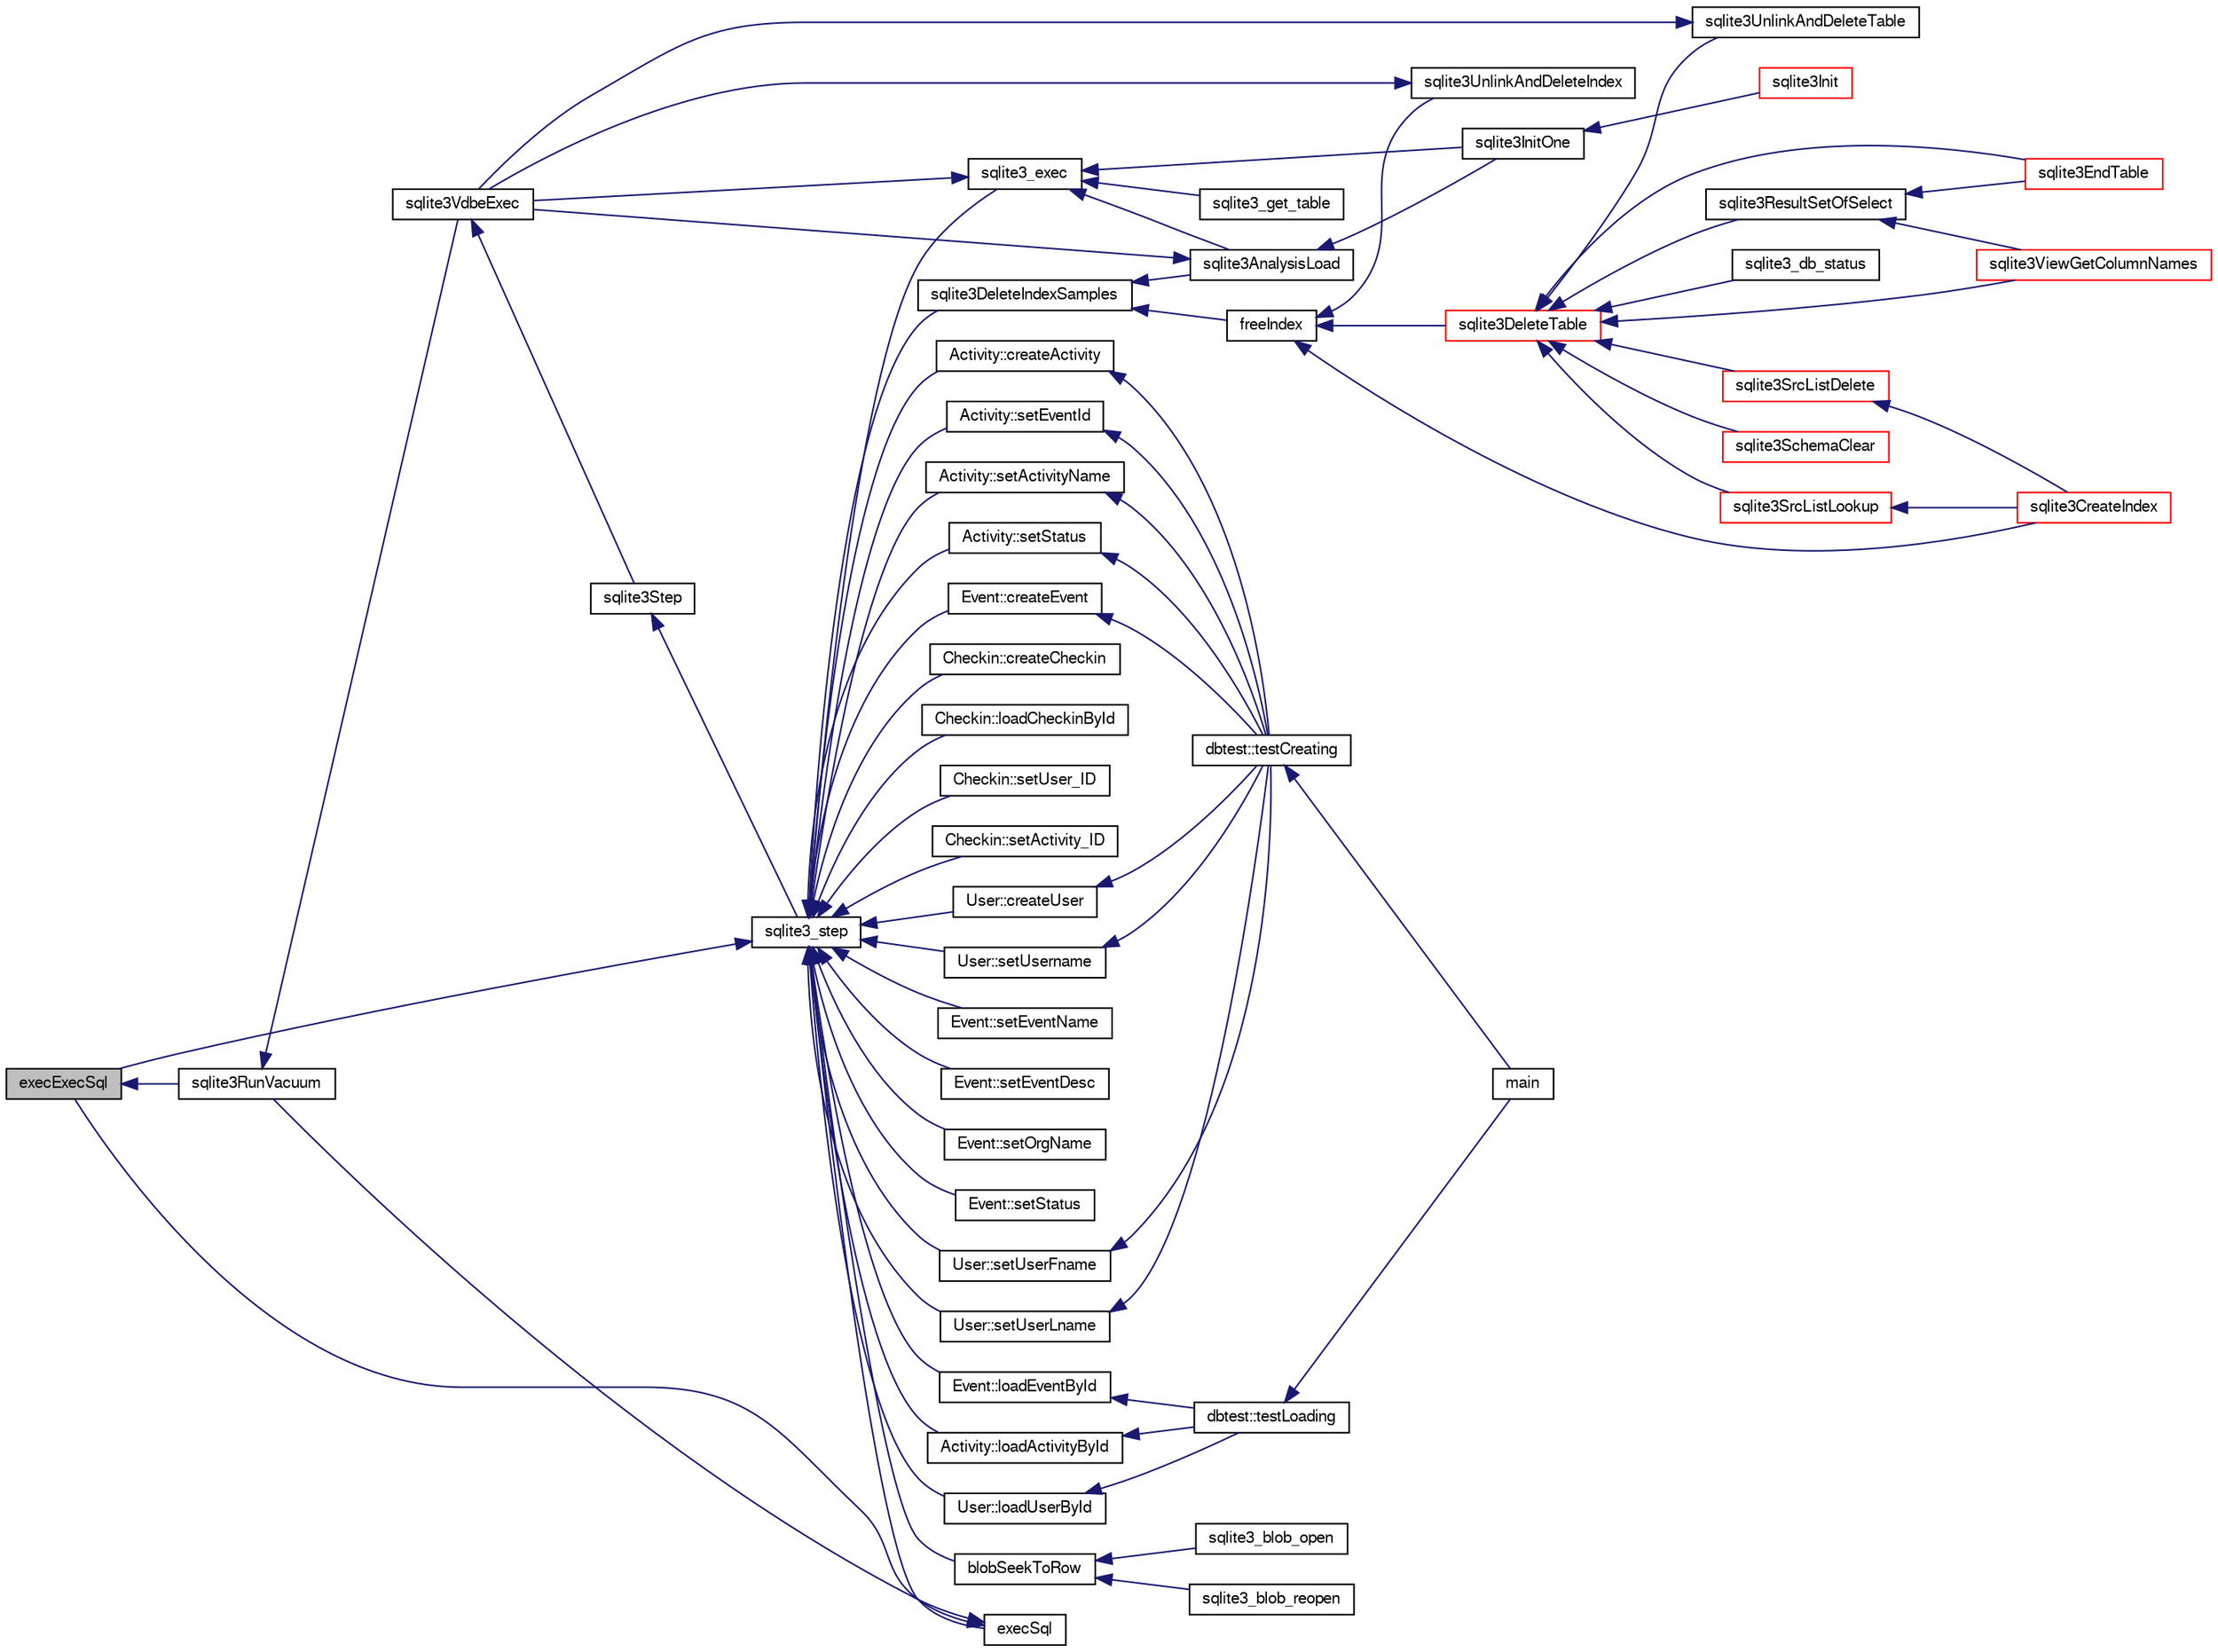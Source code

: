 digraph "execExecSql"
{
  edge [fontname="FreeSans",fontsize="10",labelfontname="FreeSans",labelfontsize="10"];
  node [fontname="FreeSans",fontsize="10",shape=record];
  rankdir="LR";
  Node96647 [label="execExecSql",height=0.2,width=0.4,color="black", fillcolor="grey75", style="filled", fontcolor="black"];
  Node96647 -> Node96648 [dir="back",color="midnightblue",fontsize="10",style="solid",fontname="FreeSans"];
  Node96648 [label="sqlite3RunVacuum",height=0.2,width=0.4,color="black", fillcolor="white", style="filled",URL="$sqlite3_8c.html#a5e83ddc7b3e7e8e79ad5d1fc92de1d2f"];
  Node96648 -> Node96649 [dir="back",color="midnightblue",fontsize="10",style="solid",fontname="FreeSans"];
  Node96649 [label="sqlite3VdbeExec",height=0.2,width=0.4,color="black", fillcolor="white", style="filled",URL="$sqlite3_8c.html#a8ce40a614bdc56719c4d642b1e4dfb21"];
  Node96649 -> Node96650 [dir="back",color="midnightblue",fontsize="10",style="solid",fontname="FreeSans"];
  Node96650 [label="sqlite3Step",height=0.2,width=0.4,color="black", fillcolor="white", style="filled",URL="$sqlite3_8c.html#a3f2872e873e2758a4beedad1d5113554"];
  Node96650 -> Node96651 [dir="back",color="midnightblue",fontsize="10",style="solid",fontname="FreeSans"];
  Node96651 [label="sqlite3_step",height=0.2,width=0.4,color="black", fillcolor="white", style="filled",URL="$sqlite3_8h.html#ac1e491ce36b7471eb28387f7d3c74334"];
  Node96651 -> Node96652 [dir="back",color="midnightblue",fontsize="10",style="solid",fontname="FreeSans"];
  Node96652 [label="Activity::createActivity",height=0.2,width=0.4,color="black", fillcolor="white", style="filled",URL="$classActivity.html#a813cc5e52c14ab49b39014c134e3425b"];
  Node96652 -> Node96653 [dir="back",color="midnightblue",fontsize="10",style="solid",fontname="FreeSans"];
  Node96653 [label="dbtest::testCreating",height=0.2,width=0.4,color="black", fillcolor="white", style="filled",URL="$classdbtest.html#a8193e88a7df657069c8a6bd09c8243b7"];
  Node96653 -> Node96654 [dir="back",color="midnightblue",fontsize="10",style="solid",fontname="FreeSans"];
  Node96654 [label="main",height=0.2,width=0.4,color="black", fillcolor="white", style="filled",URL="$test_8cpp.html#ae66f6b31b5ad750f1fe042a706a4e3d4"];
  Node96651 -> Node96655 [dir="back",color="midnightblue",fontsize="10",style="solid",fontname="FreeSans"];
  Node96655 [label="Activity::loadActivityById",height=0.2,width=0.4,color="black", fillcolor="white", style="filled",URL="$classActivity.html#abe4ffb4f08a47212ebf9013259d9e7fd"];
  Node96655 -> Node96656 [dir="back",color="midnightblue",fontsize="10",style="solid",fontname="FreeSans"];
  Node96656 [label="dbtest::testLoading",height=0.2,width=0.4,color="black", fillcolor="white", style="filled",URL="$classdbtest.html#a6f98d82a2c8e2b9040848763504ddae1"];
  Node96656 -> Node96654 [dir="back",color="midnightblue",fontsize="10",style="solid",fontname="FreeSans"];
  Node96651 -> Node96657 [dir="back",color="midnightblue",fontsize="10",style="solid",fontname="FreeSans"];
  Node96657 [label="Activity::setEventId",height=0.2,width=0.4,color="black", fillcolor="white", style="filled",URL="$classActivity.html#adb1d0fd0d08f473e068f0a4086bfa9ca"];
  Node96657 -> Node96653 [dir="back",color="midnightblue",fontsize="10",style="solid",fontname="FreeSans"];
  Node96651 -> Node96658 [dir="back",color="midnightblue",fontsize="10",style="solid",fontname="FreeSans"];
  Node96658 [label="Activity::setActivityName",height=0.2,width=0.4,color="black", fillcolor="white", style="filled",URL="$classActivity.html#a62dc3737b33915a36086f9dd26d16a81"];
  Node96658 -> Node96653 [dir="back",color="midnightblue",fontsize="10",style="solid",fontname="FreeSans"];
  Node96651 -> Node96659 [dir="back",color="midnightblue",fontsize="10",style="solid",fontname="FreeSans"];
  Node96659 [label="Activity::setStatus",height=0.2,width=0.4,color="black", fillcolor="white", style="filled",URL="$classActivity.html#af618135a7738f4d2a7ee147a8ef912ea"];
  Node96659 -> Node96653 [dir="back",color="midnightblue",fontsize="10",style="solid",fontname="FreeSans"];
  Node96651 -> Node96660 [dir="back",color="midnightblue",fontsize="10",style="solid",fontname="FreeSans"];
  Node96660 [label="Checkin::createCheckin",height=0.2,width=0.4,color="black", fillcolor="white", style="filled",URL="$classCheckin.html#a4e40acdf7fff0e607f6de4f24f3a163c"];
  Node96651 -> Node96661 [dir="back",color="midnightblue",fontsize="10",style="solid",fontname="FreeSans"];
  Node96661 [label="Checkin::loadCheckinById",height=0.2,width=0.4,color="black", fillcolor="white", style="filled",URL="$classCheckin.html#a3461f70ea6c68475225f2a07f78a21e0"];
  Node96651 -> Node96662 [dir="back",color="midnightblue",fontsize="10",style="solid",fontname="FreeSans"];
  Node96662 [label="Checkin::setUser_ID",height=0.2,width=0.4,color="black", fillcolor="white", style="filled",URL="$classCheckin.html#a76ab640f4f912876dbebf183db5359c6"];
  Node96651 -> Node96663 [dir="back",color="midnightblue",fontsize="10",style="solid",fontname="FreeSans"];
  Node96663 [label="Checkin::setActivity_ID",height=0.2,width=0.4,color="black", fillcolor="white", style="filled",URL="$classCheckin.html#ab2ff3ec2604ec73a42af25874a00b232"];
  Node96651 -> Node96664 [dir="back",color="midnightblue",fontsize="10",style="solid",fontname="FreeSans"];
  Node96664 [label="Event::createEvent",height=0.2,width=0.4,color="black", fillcolor="white", style="filled",URL="$classEvent.html#a77adb9f4a46ffb32c2d931f0691f5903"];
  Node96664 -> Node96653 [dir="back",color="midnightblue",fontsize="10",style="solid",fontname="FreeSans"];
  Node96651 -> Node96665 [dir="back",color="midnightblue",fontsize="10",style="solid",fontname="FreeSans"];
  Node96665 [label="Event::loadEventById",height=0.2,width=0.4,color="black", fillcolor="white", style="filled",URL="$classEvent.html#afa66cea33f722dbeecb69cc98fdea055"];
  Node96665 -> Node96656 [dir="back",color="midnightblue",fontsize="10",style="solid",fontname="FreeSans"];
  Node96651 -> Node96666 [dir="back",color="midnightblue",fontsize="10",style="solid",fontname="FreeSans"];
  Node96666 [label="Event::setEventName",height=0.2,width=0.4,color="black", fillcolor="white", style="filled",URL="$classEvent.html#a10596b6ca077df05184e30d62b08729d"];
  Node96651 -> Node96667 [dir="back",color="midnightblue",fontsize="10",style="solid",fontname="FreeSans"];
  Node96667 [label="Event::setEventDesc",height=0.2,width=0.4,color="black", fillcolor="white", style="filled",URL="$classEvent.html#ae36b8377dcae792f1c5c4726024c981b"];
  Node96651 -> Node96668 [dir="back",color="midnightblue",fontsize="10",style="solid",fontname="FreeSans"];
  Node96668 [label="Event::setOrgName",height=0.2,width=0.4,color="black", fillcolor="white", style="filled",URL="$classEvent.html#a19aac0f776bd764563a54977656cf680"];
  Node96651 -> Node96669 [dir="back",color="midnightblue",fontsize="10",style="solid",fontname="FreeSans"];
  Node96669 [label="Event::setStatus",height=0.2,width=0.4,color="black", fillcolor="white", style="filled",URL="$classEvent.html#ab0a6b9285af0f4172eb841e2b80f8972"];
  Node96651 -> Node96670 [dir="back",color="midnightblue",fontsize="10",style="solid",fontname="FreeSans"];
  Node96670 [label="blobSeekToRow",height=0.2,width=0.4,color="black", fillcolor="white", style="filled",URL="$sqlite3_8c.html#afff57e13332b98c8a44a7cebe38962ab"];
  Node96670 -> Node96671 [dir="back",color="midnightblue",fontsize="10",style="solid",fontname="FreeSans"];
  Node96671 [label="sqlite3_blob_open",height=0.2,width=0.4,color="black", fillcolor="white", style="filled",URL="$sqlite3_8h.html#adb8ad839a5bdd62a43785132bc7dd518"];
  Node96670 -> Node96672 [dir="back",color="midnightblue",fontsize="10",style="solid",fontname="FreeSans"];
  Node96672 [label="sqlite3_blob_reopen",height=0.2,width=0.4,color="black", fillcolor="white", style="filled",URL="$sqlite3_8h.html#abc77c24fdc0150138490359a94360f7e"];
  Node96651 -> Node96673 [dir="back",color="midnightblue",fontsize="10",style="solid",fontname="FreeSans"];
  Node96673 [label="sqlite3DeleteIndexSamples",height=0.2,width=0.4,color="black", fillcolor="white", style="filled",URL="$sqlite3_8c.html#aaeda0302fbf61397ec009f65bed047ef"];
  Node96673 -> Node96674 [dir="back",color="midnightblue",fontsize="10",style="solid",fontname="FreeSans"];
  Node96674 [label="sqlite3AnalysisLoad",height=0.2,width=0.4,color="black", fillcolor="white", style="filled",URL="$sqlite3_8c.html#a48a2301c27e1d3d68708b9b8761b5a01"];
  Node96674 -> Node96649 [dir="back",color="midnightblue",fontsize="10",style="solid",fontname="FreeSans"];
  Node96674 -> Node96675 [dir="back",color="midnightblue",fontsize="10",style="solid",fontname="FreeSans"];
  Node96675 [label="sqlite3InitOne",height=0.2,width=0.4,color="black", fillcolor="white", style="filled",URL="$sqlite3_8c.html#ac4318b25df65269906b0379251fe9b85"];
  Node96675 -> Node96676 [dir="back",color="midnightblue",fontsize="10",style="solid",fontname="FreeSans"];
  Node96676 [label="sqlite3Init",height=0.2,width=0.4,color="red", fillcolor="white", style="filled",URL="$sqlite3_8c.html#aed74e3dc765631a833f522f425ff5a48"];
  Node96673 -> Node96776 [dir="back",color="midnightblue",fontsize="10",style="solid",fontname="FreeSans"];
  Node96776 [label="freeIndex",height=0.2,width=0.4,color="black", fillcolor="white", style="filled",URL="$sqlite3_8c.html#a00907c99c18d5bcb9d0b38c077146c31"];
  Node96776 -> Node96777 [dir="back",color="midnightblue",fontsize="10",style="solid",fontname="FreeSans"];
  Node96777 [label="sqlite3UnlinkAndDeleteIndex",height=0.2,width=0.4,color="black", fillcolor="white", style="filled",URL="$sqlite3_8c.html#a889f2dcb438c56db37a6d61e9f25e244"];
  Node96777 -> Node96649 [dir="back",color="midnightblue",fontsize="10",style="solid",fontname="FreeSans"];
  Node96776 -> Node96778 [dir="back",color="midnightblue",fontsize="10",style="solid",fontname="FreeSans"];
  Node96778 [label="sqlite3DeleteTable",height=0.2,width=0.4,color="red", fillcolor="white", style="filled",URL="$sqlite3_8c.html#a7fd3d507375a381a3807f92735318973"];
  Node96778 -> Node96779 [dir="back",color="midnightblue",fontsize="10",style="solid",fontname="FreeSans"];
  Node96779 [label="sqlite3_db_status",height=0.2,width=0.4,color="black", fillcolor="white", style="filled",URL="$sqlite3_8h.html#ab64e8333313ee2e44116842711818940"];
  Node96778 -> Node96780 [dir="back",color="midnightblue",fontsize="10",style="solid",fontname="FreeSans"];
  Node96780 [label="sqlite3UnlinkAndDeleteTable",height=0.2,width=0.4,color="black", fillcolor="white", style="filled",URL="$sqlite3_8c.html#a9733677716a49de464f86fff164e9a1b"];
  Node96780 -> Node96649 [dir="back",color="midnightblue",fontsize="10",style="solid",fontname="FreeSans"];
  Node96778 -> Node96691 [dir="back",color="midnightblue",fontsize="10",style="solid",fontname="FreeSans"];
  Node96691 [label="sqlite3EndTable",height=0.2,width=0.4,color="red", fillcolor="white", style="filled",URL="$sqlite3_8c.html#a7b5f2c66c0f0b6f819d970ca389768b0"];
  Node96778 -> Node96726 [dir="back",color="midnightblue",fontsize="10",style="solid",fontname="FreeSans"];
  Node96726 [label="sqlite3ViewGetColumnNames",height=0.2,width=0.4,color="red", fillcolor="white", style="filled",URL="$sqlite3_8c.html#aebc7cd8d9e2bd174ae0a60363d3f6ce8"];
  Node96778 -> Node96781 [dir="back",color="midnightblue",fontsize="10",style="solid",fontname="FreeSans"];
  Node96781 [label="sqlite3SrcListDelete",height=0.2,width=0.4,color="red", fillcolor="white", style="filled",URL="$sqlite3_8c.html#acc250a3e5e7fd8889a16a9f28e3e7312"];
  Node96781 -> Node96688 [dir="back",color="midnightblue",fontsize="10",style="solid",fontname="FreeSans"];
  Node96688 [label="sqlite3CreateIndex",height=0.2,width=0.4,color="red", fillcolor="white", style="filled",URL="$sqlite3_8c.html#a8dbe5e590ab6c58a8c45f34f7c81e825"];
  Node96778 -> Node96856 [dir="back",color="midnightblue",fontsize="10",style="solid",fontname="FreeSans"];
  Node96856 [label="sqlite3SchemaClear",height=0.2,width=0.4,color="red", fillcolor="white", style="filled",URL="$sqlite3_8c.html#a927c603430267e42c56ab38ca221322a"];
  Node96778 -> Node96693 [dir="back",color="midnightblue",fontsize="10",style="solid",fontname="FreeSans"];
  Node96693 [label="sqlite3SrcListLookup",height=0.2,width=0.4,color="red", fillcolor="white", style="filled",URL="$sqlite3_8c.html#a6354fab5d5d3aa8a721e43d480c16701"];
  Node96693 -> Node96688 [dir="back",color="midnightblue",fontsize="10",style="solid",fontname="FreeSans"];
  Node96778 -> Node96725 [dir="back",color="midnightblue",fontsize="10",style="solid",fontname="FreeSans"];
  Node96725 [label="sqlite3ResultSetOfSelect",height=0.2,width=0.4,color="black", fillcolor="white", style="filled",URL="$sqlite3_8c.html#ade35a86757654a36498d74152aa2fda8"];
  Node96725 -> Node96691 [dir="back",color="midnightblue",fontsize="10",style="solid",fontname="FreeSans"];
  Node96725 -> Node96726 [dir="back",color="midnightblue",fontsize="10",style="solid",fontname="FreeSans"];
  Node96776 -> Node96688 [dir="back",color="midnightblue",fontsize="10",style="solid",fontname="FreeSans"];
  Node96651 -> Node96840 [dir="back",color="midnightblue",fontsize="10",style="solid",fontname="FreeSans"];
  Node96840 [label="sqlite3_exec",height=0.2,width=0.4,color="black", fillcolor="white", style="filled",URL="$sqlite3_8h.html#a97487ec8150e0bcc8fa392ab8f0e24db"];
  Node96840 -> Node96649 [dir="back",color="midnightblue",fontsize="10",style="solid",fontname="FreeSans"];
  Node96840 -> Node96674 [dir="back",color="midnightblue",fontsize="10",style="solid",fontname="FreeSans"];
  Node96840 -> Node96675 [dir="back",color="midnightblue",fontsize="10",style="solid",fontname="FreeSans"];
  Node96840 -> Node96841 [dir="back",color="midnightblue",fontsize="10",style="solid",fontname="FreeSans"];
  Node96841 [label="sqlite3_get_table",height=0.2,width=0.4,color="black", fillcolor="white", style="filled",URL="$sqlite3_8h.html#a5effeac4e12df57beaa35c5be1f61579"];
  Node96651 -> Node96833 [dir="back",color="midnightblue",fontsize="10",style="solid",fontname="FreeSans"];
  Node96833 [label="execSql",height=0.2,width=0.4,color="black", fillcolor="white", style="filled",URL="$sqlite3_8c.html#a7d16651b98a110662f4c265eff0246cb"];
  Node96833 -> Node96647 [dir="back",color="midnightblue",fontsize="10",style="solid",fontname="FreeSans"];
  Node96833 -> Node96648 [dir="back",color="midnightblue",fontsize="10",style="solid",fontname="FreeSans"];
  Node96651 -> Node96647 [dir="back",color="midnightblue",fontsize="10",style="solid",fontname="FreeSans"];
  Node96651 -> Node96834 [dir="back",color="midnightblue",fontsize="10",style="solid",fontname="FreeSans"];
  Node96834 [label="User::createUser",height=0.2,width=0.4,color="black", fillcolor="white", style="filled",URL="$classUser.html#a22ed673939e8cc0a136130b809bba513"];
  Node96834 -> Node96653 [dir="back",color="midnightblue",fontsize="10",style="solid",fontname="FreeSans"];
  Node96651 -> Node96835 [dir="back",color="midnightblue",fontsize="10",style="solid",fontname="FreeSans"];
  Node96835 [label="User::loadUserById",height=0.2,width=0.4,color="black", fillcolor="white", style="filled",URL="$classUser.html#a863377665b7fb83c5547dcf9727f5092"];
  Node96835 -> Node96656 [dir="back",color="midnightblue",fontsize="10",style="solid",fontname="FreeSans"];
  Node96651 -> Node96836 [dir="back",color="midnightblue",fontsize="10",style="solid",fontname="FreeSans"];
  Node96836 [label="User::setUsername",height=0.2,width=0.4,color="black", fillcolor="white", style="filled",URL="$classUser.html#aa0497022a136cb78de785b0a39ae60b1"];
  Node96836 -> Node96653 [dir="back",color="midnightblue",fontsize="10",style="solid",fontname="FreeSans"];
  Node96651 -> Node96837 [dir="back",color="midnightblue",fontsize="10",style="solid",fontname="FreeSans"];
  Node96837 [label="User::setUserFname",height=0.2,width=0.4,color="black", fillcolor="white", style="filled",URL="$classUser.html#a72657eb55cd0ca437b4841a43f19912f"];
  Node96837 -> Node96653 [dir="back",color="midnightblue",fontsize="10",style="solid",fontname="FreeSans"];
  Node96651 -> Node96838 [dir="back",color="midnightblue",fontsize="10",style="solid",fontname="FreeSans"];
  Node96838 [label="User::setUserLname",height=0.2,width=0.4,color="black", fillcolor="white", style="filled",URL="$classUser.html#aa25973387e5afe1aa6f60dd6545e33b5"];
  Node96838 -> Node96653 [dir="back",color="midnightblue",fontsize="10",style="solid",fontname="FreeSans"];
}
